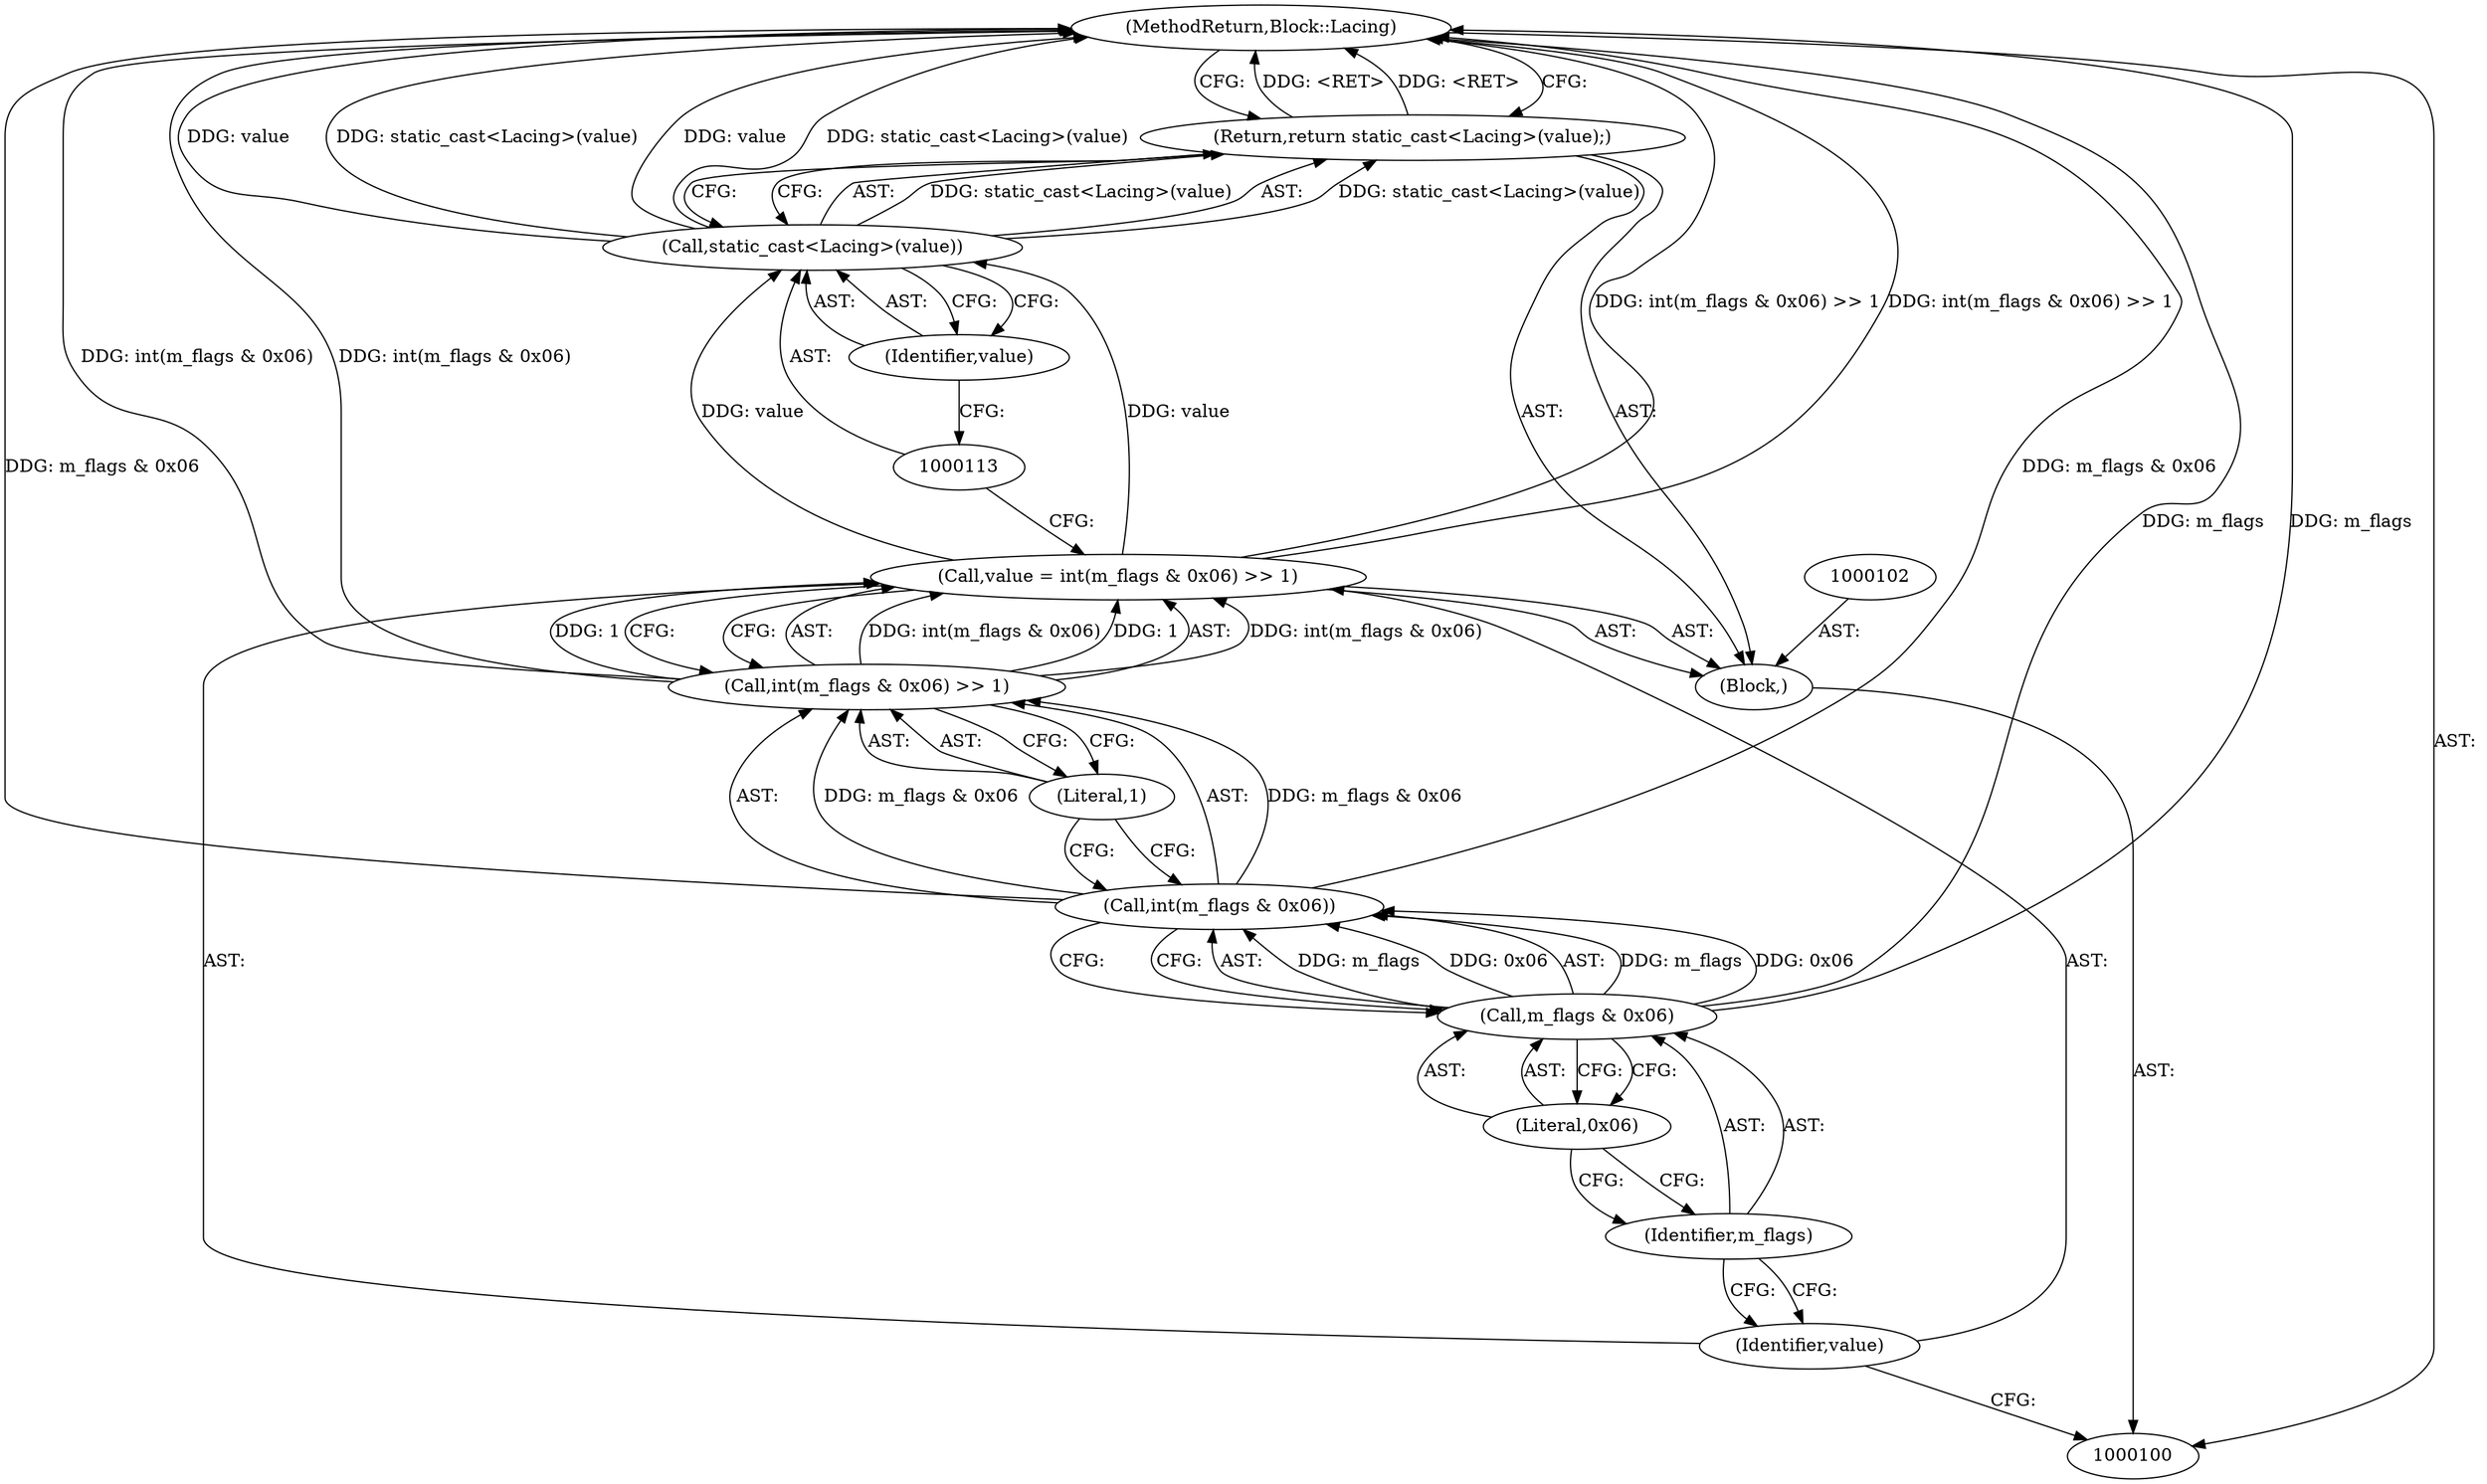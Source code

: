 digraph "0_Android_04839626ed859623901ebd3a5fd483982186b59d_202" {
"1000115" [label="(MethodReturn,Block::Lacing)"];
"1000101" [label="(Block,)"];
"1000103" [label="(Call,value = int(m_flags & 0x06) >> 1)"];
"1000104" [label="(Identifier,value)"];
"1000105" [label="(Call,int(m_flags & 0x06) >> 1)"];
"1000106" [label="(Call,int(m_flags & 0x06))"];
"1000107" [label="(Call,m_flags & 0x06)"];
"1000108" [label="(Identifier,m_flags)"];
"1000109" [label="(Literal,0x06)"];
"1000110" [label="(Literal,1)"];
"1000111" [label="(Return,return static_cast<Lacing>(value);)"];
"1000114" [label="(Identifier,value)"];
"1000112" [label="(Call,static_cast<Lacing>(value))"];
"1000115" -> "1000100"  [label="AST: "];
"1000115" -> "1000111"  [label="CFG: "];
"1000111" -> "1000115"  [label="DDG: <RET>"];
"1000107" -> "1000115"  [label="DDG: m_flags"];
"1000106" -> "1000115"  [label="DDG: m_flags & 0x06"];
"1000103" -> "1000115"  [label="DDG: int(m_flags & 0x06) >> 1"];
"1000112" -> "1000115"  [label="DDG: value"];
"1000112" -> "1000115"  [label="DDG: static_cast<Lacing>(value)"];
"1000105" -> "1000115"  [label="DDG: int(m_flags & 0x06)"];
"1000101" -> "1000100"  [label="AST: "];
"1000102" -> "1000101"  [label="AST: "];
"1000103" -> "1000101"  [label="AST: "];
"1000111" -> "1000101"  [label="AST: "];
"1000103" -> "1000101"  [label="AST: "];
"1000103" -> "1000105"  [label="CFG: "];
"1000104" -> "1000103"  [label="AST: "];
"1000105" -> "1000103"  [label="AST: "];
"1000113" -> "1000103"  [label="CFG: "];
"1000103" -> "1000115"  [label="DDG: int(m_flags & 0x06) >> 1"];
"1000105" -> "1000103"  [label="DDG: int(m_flags & 0x06)"];
"1000105" -> "1000103"  [label="DDG: 1"];
"1000103" -> "1000112"  [label="DDG: value"];
"1000104" -> "1000103"  [label="AST: "];
"1000104" -> "1000100"  [label="CFG: "];
"1000108" -> "1000104"  [label="CFG: "];
"1000105" -> "1000103"  [label="AST: "];
"1000105" -> "1000110"  [label="CFG: "];
"1000106" -> "1000105"  [label="AST: "];
"1000110" -> "1000105"  [label="AST: "];
"1000103" -> "1000105"  [label="CFG: "];
"1000105" -> "1000115"  [label="DDG: int(m_flags & 0x06)"];
"1000105" -> "1000103"  [label="DDG: int(m_flags & 0x06)"];
"1000105" -> "1000103"  [label="DDG: 1"];
"1000106" -> "1000105"  [label="DDG: m_flags & 0x06"];
"1000106" -> "1000105"  [label="AST: "];
"1000106" -> "1000107"  [label="CFG: "];
"1000107" -> "1000106"  [label="AST: "];
"1000110" -> "1000106"  [label="CFG: "];
"1000106" -> "1000115"  [label="DDG: m_flags & 0x06"];
"1000106" -> "1000105"  [label="DDG: m_flags & 0x06"];
"1000107" -> "1000106"  [label="DDG: m_flags"];
"1000107" -> "1000106"  [label="DDG: 0x06"];
"1000107" -> "1000106"  [label="AST: "];
"1000107" -> "1000109"  [label="CFG: "];
"1000108" -> "1000107"  [label="AST: "];
"1000109" -> "1000107"  [label="AST: "];
"1000106" -> "1000107"  [label="CFG: "];
"1000107" -> "1000115"  [label="DDG: m_flags"];
"1000107" -> "1000106"  [label="DDG: m_flags"];
"1000107" -> "1000106"  [label="DDG: 0x06"];
"1000108" -> "1000107"  [label="AST: "];
"1000108" -> "1000104"  [label="CFG: "];
"1000109" -> "1000108"  [label="CFG: "];
"1000109" -> "1000107"  [label="AST: "];
"1000109" -> "1000108"  [label="CFG: "];
"1000107" -> "1000109"  [label="CFG: "];
"1000110" -> "1000105"  [label="AST: "];
"1000110" -> "1000106"  [label="CFG: "];
"1000105" -> "1000110"  [label="CFG: "];
"1000111" -> "1000101"  [label="AST: "];
"1000111" -> "1000112"  [label="CFG: "];
"1000112" -> "1000111"  [label="AST: "];
"1000115" -> "1000111"  [label="CFG: "];
"1000111" -> "1000115"  [label="DDG: <RET>"];
"1000112" -> "1000111"  [label="DDG: static_cast<Lacing>(value)"];
"1000114" -> "1000112"  [label="AST: "];
"1000114" -> "1000113"  [label="CFG: "];
"1000112" -> "1000114"  [label="CFG: "];
"1000112" -> "1000111"  [label="AST: "];
"1000112" -> "1000114"  [label="CFG: "];
"1000113" -> "1000112"  [label="AST: "];
"1000114" -> "1000112"  [label="AST: "];
"1000111" -> "1000112"  [label="CFG: "];
"1000112" -> "1000115"  [label="DDG: value"];
"1000112" -> "1000115"  [label="DDG: static_cast<Lacing>(value)"];
"1000112" -> "1000111"  [label="DDG: static_cast<Lacing>(value)"];
"1000103" -> "1000112"  [label="DDG: value"];
}
